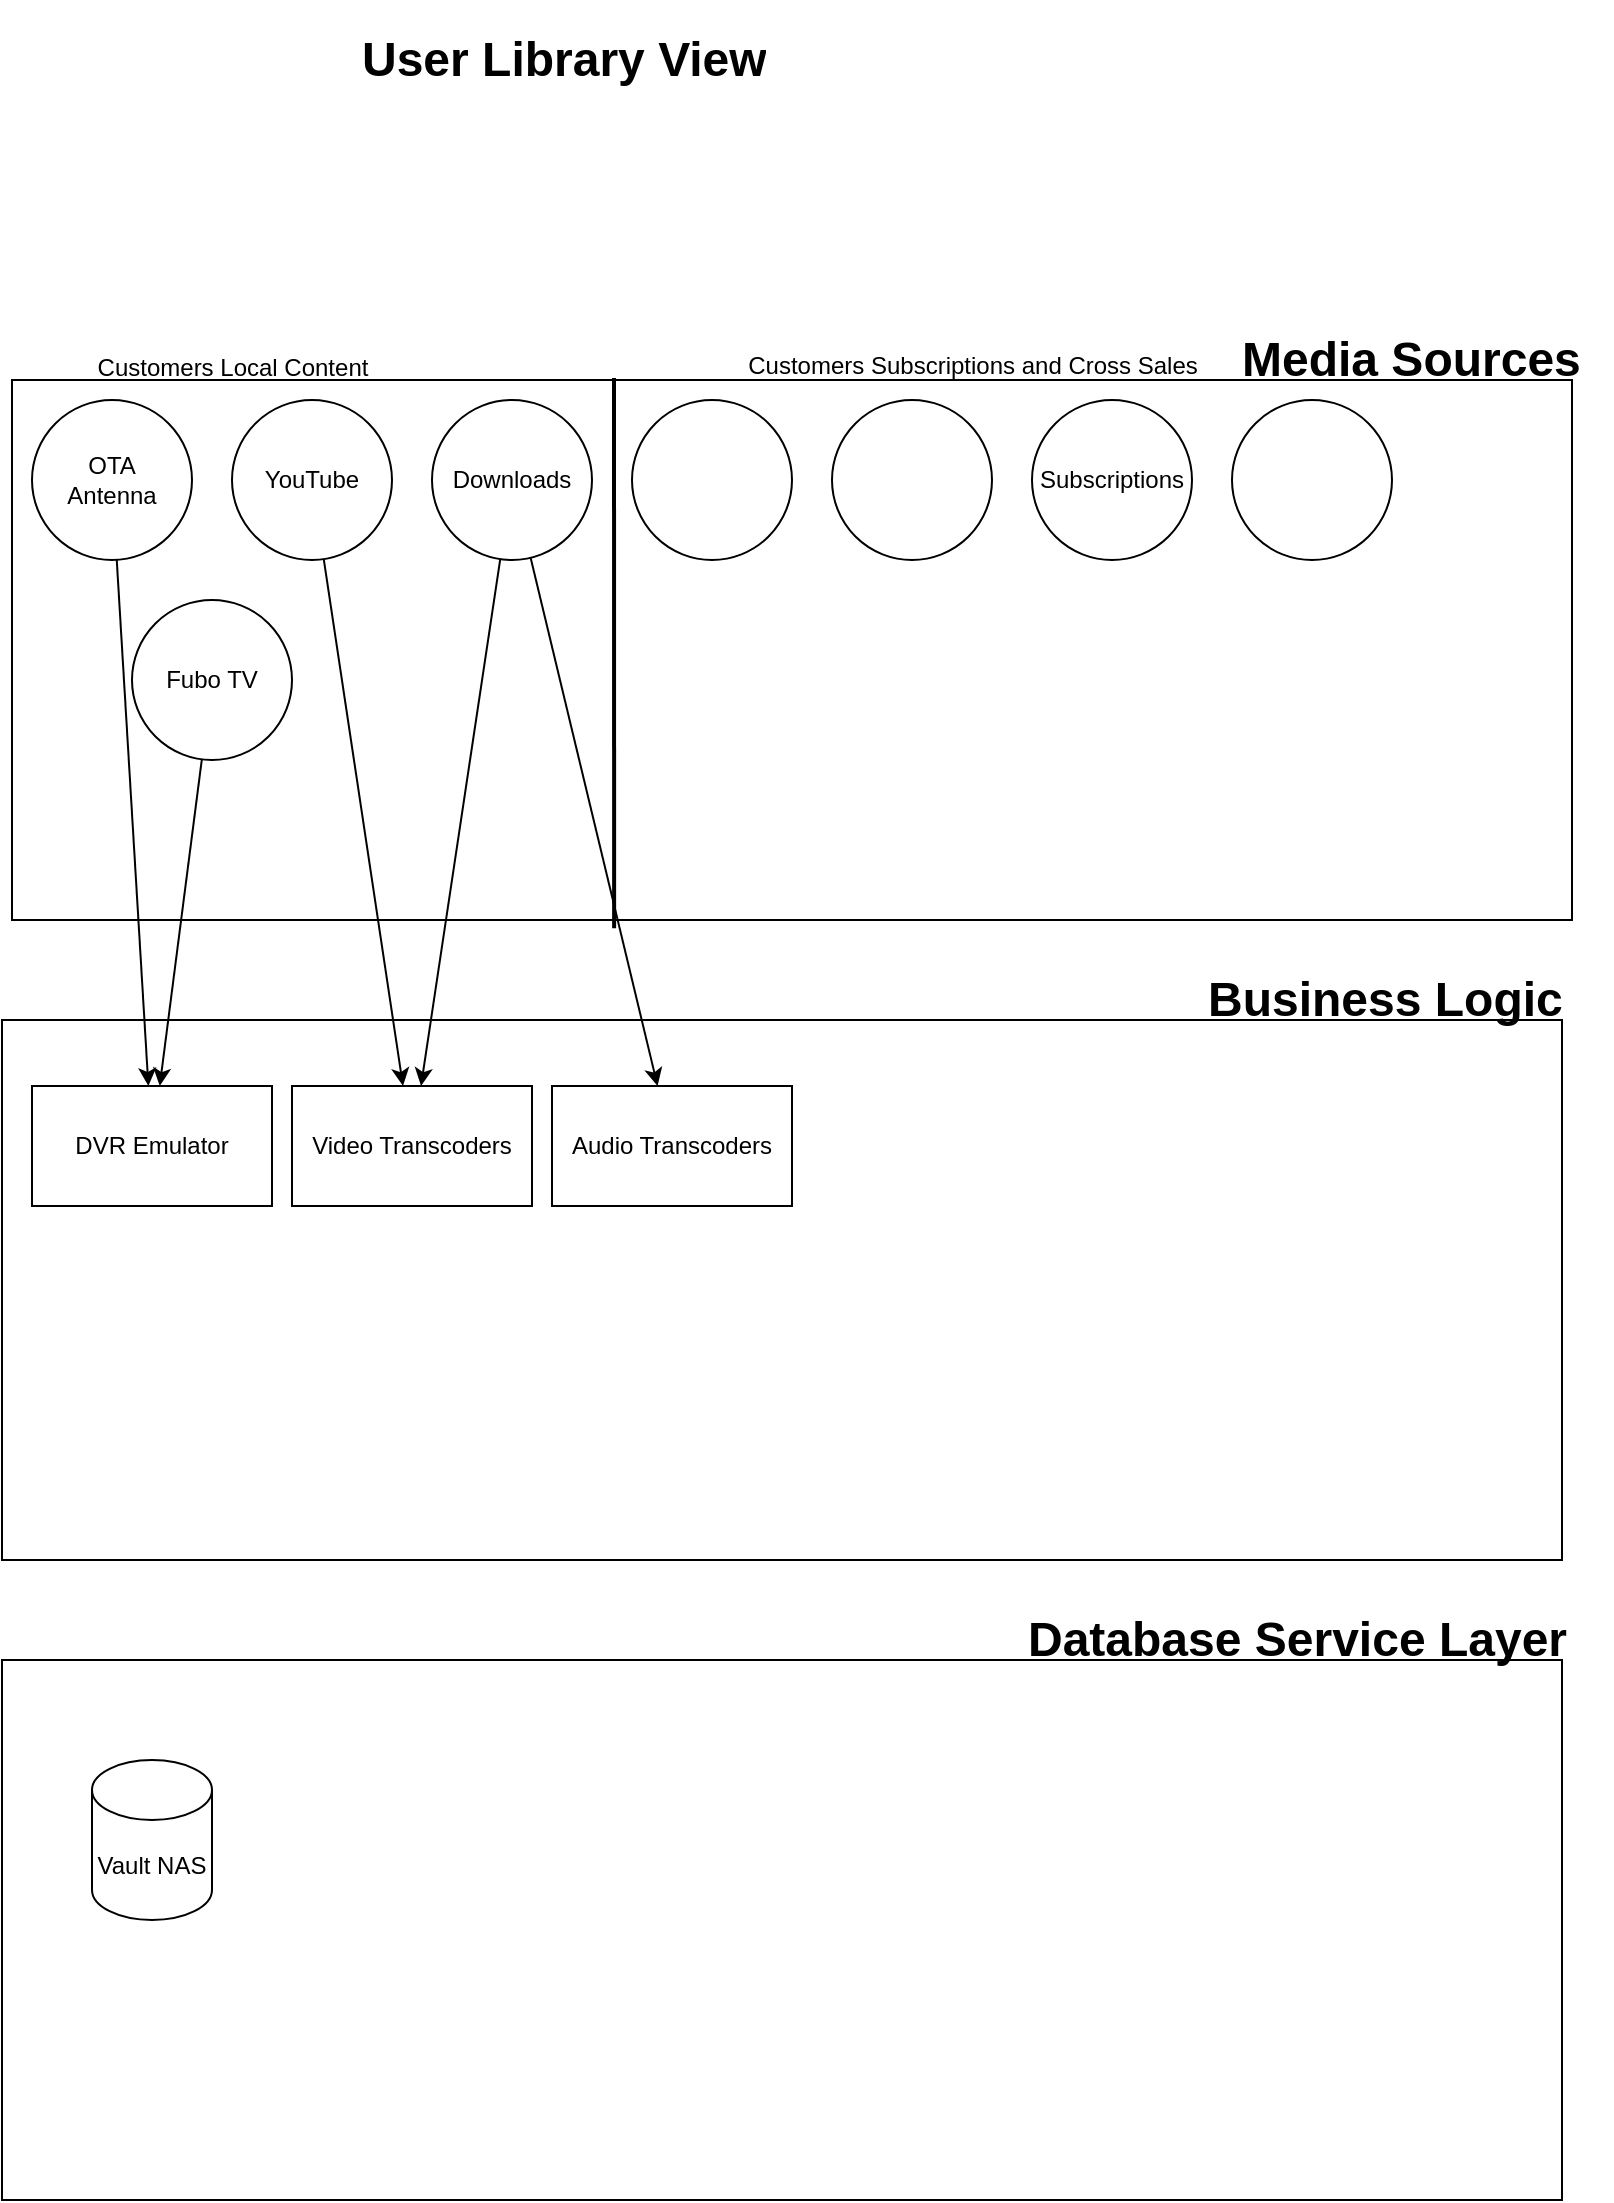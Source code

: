 <mxfile version="21.2.3" type="github">
  <diagram id="OTlKz5IEaxLz2PSO59aL" name="Page-1">
    <mxGraphModel dx="1022" dy="2232" grid="1" gridSize="10" guides="1" tooltips="1" connect="1" arrows="1" fold="1" page="1" pageScale="1" pageWidth="850" pageHeight="1100" math="0" shadow="0">
      <root>
        <mxCell id="0" />
        <mxCell id="1" parent="0" />
        <mxCell id="yV8JdZj1wSvVYpicEGhR-1" value="" style="rounded=0;whiteSpace=wrap;html=1;" parent="1" vertex="1">
          <mxGeometry x="40" y="30" width="780" height="270" as="geometry" />
        </mxCell>
        <mxCell id="yV8JdZj1wSvVYpicEGhR-2" value="" style="rounded=0;whiteSpace=wrap;html=1;" parent="1" vertex="1">
          <mxGeometry x="35" y="350" width="780" height="270" as="geometry" />
        </mxCell>
        <mxCell id="yV8JdZj1wSvVYpicEGhR-3" value="" style="rounded=0;whiteSpace=wrap;html=1;" parent="1" vertex="1">
          <mxGeometry x="35" y="670" width="780" height="270" as="geometry" />
        </mxCell>
        <mxCell id="yV8JdZj1wSvVYpicEGhR-8" value="&lt;h1&gt;&lt;span style=&quot;background-color: initial;&quot;&gt;Media Sources&lt;/span&gt;&lt;br&gt;&lt;/h1&gt;" style="text;html=1;strokeColor=none;fillColor=none;spacing=5;spacingTop=-20;whiteSpace=wrap;overflow=hidden;rounded=0;rotation=0;" parent="1" vertex="1">
          <mxGeometry x="650" width="190" height="120" as="geometry" />
        </mxCell>
        <mxCell id="yV8JdZj1wSvVYpicEGhR-23" style="rounded=0;orthogonalLoop=1;jettySize=auto;html=1;" parent="1" source="yV8JdZj1wSvVYpicEGhR-9" target="yV8JdZj1wSvVYpicEGhR-21" edge="1">
          <mxGeometry relative="1" as="geometry" />
        </mxCell>
        <mxCell id="yV8JdZj1wSvVYpicEGhR-9" value="OTA&lt;br style=&quot;border-color: var(--border-color);&quot;&gt;Antenna" style="ellipse;whiteSpace=wrap;html=1;aspect=fixed;" parent="1" vertex="1">
          <mxGeometry x="50" y="40" width="80" height="80" as="geometry" />
        </mxCell>
        <mxCell id="yV8JdZj1wSvVYpicEGhR-25" style="rounded=0;orthogonalLoop=1;jettySize=auto;html=1;" parent="1" source="yV8JdZj1wSvVYpicEGhR-10" target="yV8JdZj1wSvVYpicEGhR-18" edge="1">
          <mxGeometry relative="1" as="geometry" />
        </mxCell>
        <mxCell id="yV8JdZj1wSvVYpicEGhR-10" value="YouTube" style="ellipse;whiteSpace=wrap;html=1;aspect=fixed;" parent="1" vertex="1">
          <mxGeometry x="150" y="40" width="80" height="80" as="geometry" />
        </mxCell>
        <mxCell id="yV8JdZj1wSvVYpicEGhR-30" style="rounded=0;orthogonalLoop=1;jettySize=auto;html=1;" parent="1" source="yV8JdZj1wSvVYpicEGhR-11" target="yV8JdZj1wSvVYpicEGhR-18" edge="1">
          <mxGeometry relative="1" as="geometry" />
        </mxCell>
        <mxCell id="yV8JdZj1wSvVYpicEGhR-32" style="rounded=0;orthogonalLoop=1;jettySize=auto;html=1;" parent="1" source="yV8JdZj1wSvVYpicEGhR-11" target="yV8JdZj1wSvVYpicEGhR-19" edge="1">
          <mxGeometry relative="1" as="geometry" />
        </mxCell>
        <mxCell id="yV8JdZj1wSvVYpicEGhR-11" value="Downloads" style="ellipse;whiteSpace=wrap;html=1;aspect=fixed;" parent="1" vertex="1">
          <mxGeometry x="250" y="40" width="80" height="80" as="geometry" />
        </mxCell>
        <mxCell id="yV8JdZj1wSvVYpicEGhR-12" value="" style="ellipse;whiteSpace=wrap;html=1;aspect=fixed;" parent="1" vertex="1">
          <mxGeometry x="350" y="40" width="80" height="80" as="geometry" />
        </mxCell>
        <mxCell id="yV8JdZj1wSvVYpicEGhR-13" value="" style="ellipse;whiteSpace=wrap;html=1;aspect=fixed;" parent="1" vertex="1">
          <mxGeometry x="450" y="40" width="80" height="80" as="geometry" />
        </mxCell>
        <mxCell id="yV8JdZj1wSvVYpicEGhR-14" value="Subscriptions" style="ellipse;whiteSpace=wrap;html=1;aspect=fixed;" parent="1" vertex="1">
          <mxGeometry x="550" y="40" width="80" height="80" as="geometry" />
        </mxCell>
        <mxCell id="yV8JdZj1wSvVYpicEGhR-15" value="" style="ellipse;whiteSpace=wrap;html=1;aspect=fixed;" parent="1" vertex="1">
          <mxGeometry x="650" y="40" width="80" height="80" as="geometry" />
        </mxCell>
        <mxCell id="yV8JdZj1wSvVYpicEGhR-17" value="&lt;h1&gt;&lt;span style=&quot;background-color: initial;&quot;&gt;Business Logic&lt;/span&gt;&lt;br&gt;&lt;/h1&gt;" style="text;html=1;strokeColor=none;fillColor=none;spacing=5;spacingTop=-20;whiteSpace=wrap;overflow=hidden;rounded=0;rotation=0;" parent="1" vertex="1">
          <mxGeometry x="633" y="320" width="190" height="120" as="geometry" />
        </mxCell>
        <mxCell id="yV8JdZj1wSvVYpicEGhR-18" value="Video Transcoders" style="rounded=0;whiteSpace=wrap;html=1;" parent="1" vertex="1">
          <mxGeometry x="180" y="383" width="120" height="60" as="geometry" />
        </mxCell>
        <mxCell id="yV8JdZj1wSvVYpicEGhR-19" value="Audio Transcoders" style="rounded=0;whiteSpace=wrap;html=1;" parent="1" vertex="1">
          <mxGeometry x="310" y="383" width="120" height="60" as="geometry" />
        </mxCell>
        <mxCell id="yV8JdZj1wSvVYpicEGhR-20" value="&lt;h1&gt;&lt;span style=&quot;background-color: initial;&quot;&gt;User Library View&lt;/span&gt;&lt;br&gt;&lt;/h1&gt;" style="text;html=1;strokeColor=none;fillColor=none;spacing=5;spacingTop=-20;whiteSpace=wrap;overflow=hidden;rounded=0;" parent="1" vertex="1">
          <mxGeometry x="210" y="-150" width="305" height="120" as="geometry" />
        </mxCell>
        <mxCell id="yV8JdZj1wSvVYpicEGhR-21" value="DVR Emulator" style="rounded=0;whiteSpace=wrap;html=1;" parent="1" vertex="1">
          <mxGeometry x="50" y="383" width="120" height="60" as="geometry" />
        </mxCell>
        <mxCell id="yV8JdZj1wSvVYpicEGhR-24" style="rounded=0;orthogonalLoop=1;jettySize=auto;html=1;" parent="1" source="yV8JdZj1wSvVYpicEGhR-22" target="yV8JdZj1wSvVYpicEGhR-21" edge="1">
          <mxGeometry relative="1" as="geometry" />
        </mxCell>
        <mxCell id="yV8JdZj1wSvVYpicEGhR-22" value="Fubo TV" style="ellipse;whiteSpace=wrap;html=1;aspect=fixed;" parent="1" vertex="1">
          <mxGeometry x="100" y="140" width="80" height="80" as="geometry" />
        </mxCell>
        <mxCell id="yV8JdZj1wSvVYpicEGhR-33" value="&lt;h1&gt;Database Service Layer&lt;/h1&gt;" style="text;html=1;strokeColor=none;fillColor=none;spacing=5;spacingTop=-20;whiteSpace=wrap;overflow=hidden;rounded=0;" parent="1" vertex="1">
          <mxGeometry x="543" y="640" width="290" height="120" as="geometry" />
        </mxCell>
        <mxCell id="yV8JdZj1wSvVYpicEGhR-34" value="Vault NAS" style="shape=cylinder3;whiteSpace=wrap;html=1;boundedLbl=1;backgroundOutline=1;size=15;" parent="1" vertex="1">
          <mxGeometry x="80" y="720" width="60" height="80" as="geometry" />
        </mxCell>
        <mxCell id="yV8JdZj1wSvVYpicEGhR-38" value="" style="endArrow=none;html=1;rounded=0;strokeWidth=2;exitX=0.386;exitY=1.019;exitDx=0;exitDy=0;exitPerimeter=0;" parent="1" edge="1">
          <mxGeometry width="50" height="50" relative="1" as="geometry">
            <mxPoint x="341.08" y="304.13" as="sourcePoint" />
            <mxPoint x="341" y="29" as="targetPoint" />
          </mxGeometry>
        </mxCell>
        <mxCell id="yV8JdZj1wSvVYpicEGhR-40" value="Customers Local Content" style="text;html=1;align=center;verticalAlign=middle;resizable=0;points=[];autosize=1;strokeColor=none;fillColor=none;" parent="1" vertex="1">
          <mxGeometry x="70" y="9" width="160" height="30" as="geometry" />
        </mxCell>
        <mxCell id="yV8JdZj1wSvVYpicEGhR-41" value="Customers Subscriptions and Cross Sales" style="text;html=1;align=center;verticalAlign=middle;resizable=0;points=[];autosize=1;strokeColor=none;fillColor=none;" parent="1" vertex="1">
          <mxGeometry x="395" y="8" width="250" height="30" as="geometry" />
        </mxCell>
      </root>
    </mxGraphModel>
  </diagram>
</mxfile>
